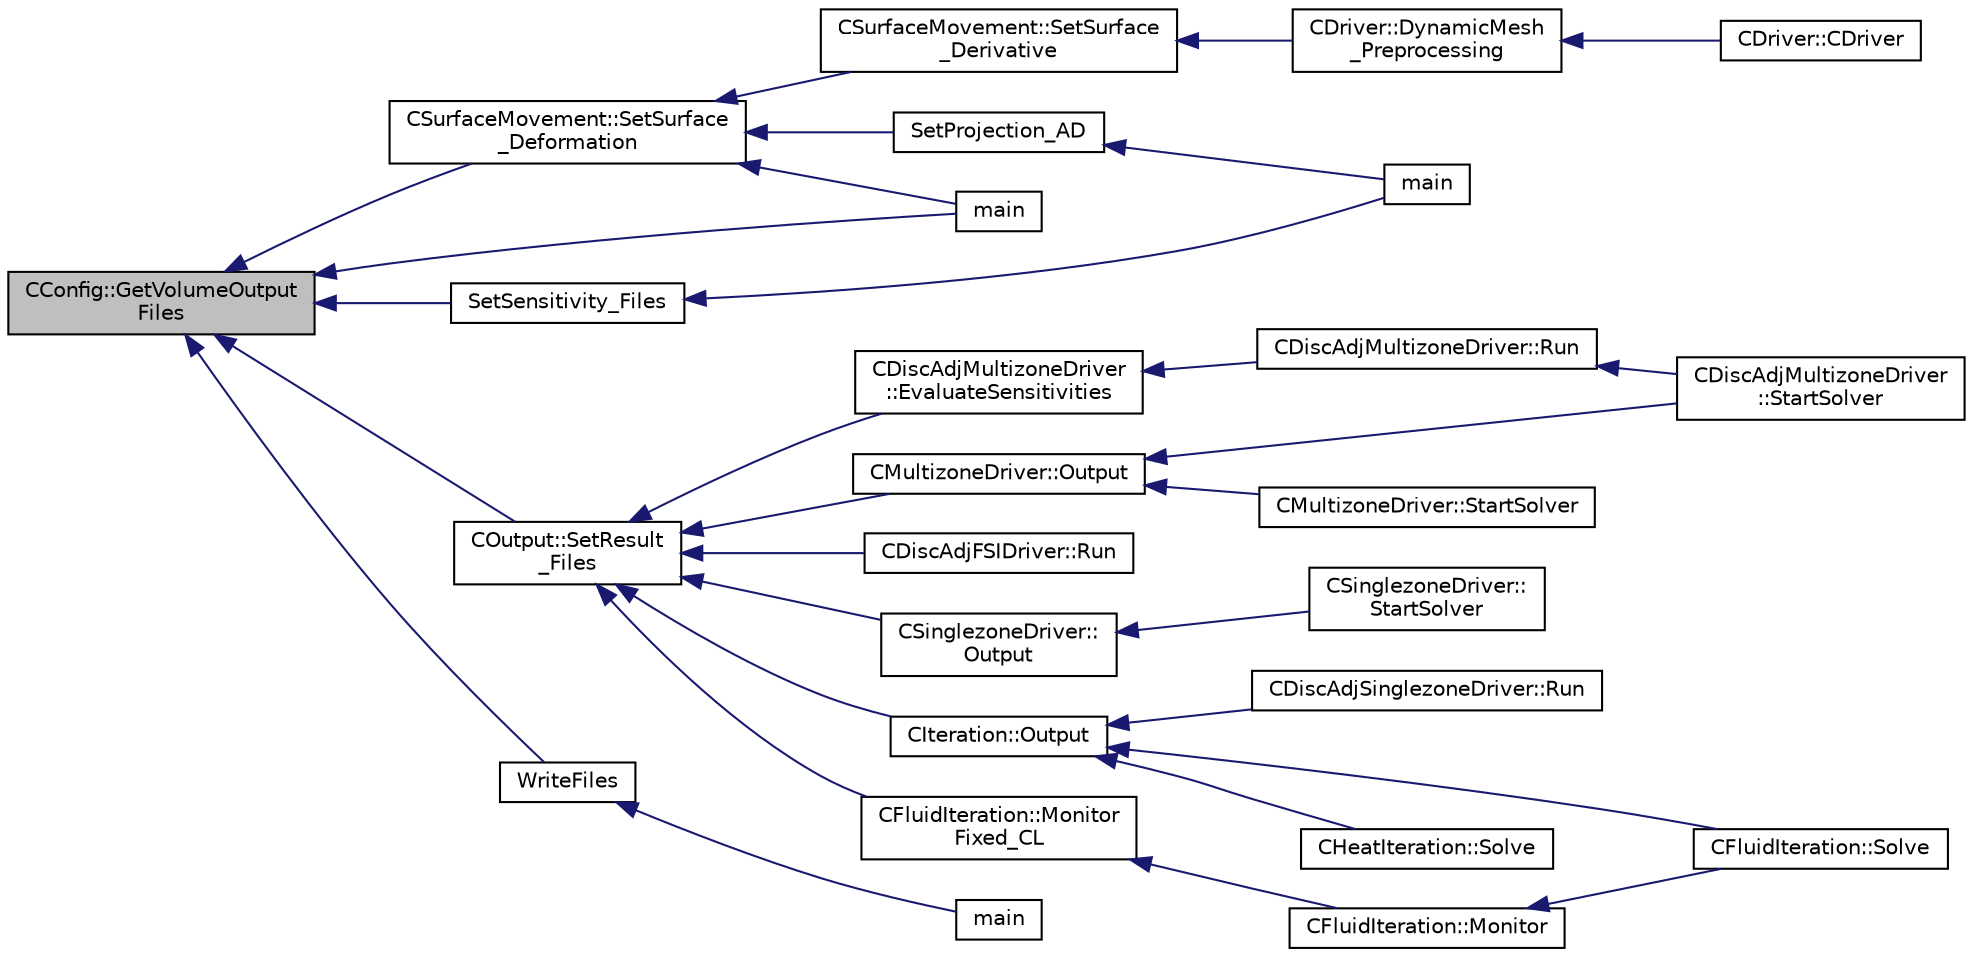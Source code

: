 digraph "CConfig::GetVolumeOutputFiles"
{
  edge [fontname="Helvetica",fontsize="10",labelfontname="Helvetica",labelfontsize="10"];
  node [fontname="Helvetica",fontsize="10",shape=record];
  rankdir="LR";
  Node13607 [label="CConfig::GetVolumeOutput\lFiles",height=0.2,width=0.4,color="black", fillcolor="grey75", style="filled", fontcolor="black"];
  Node13607 -> Node13608 [dir="back",color="midnightblue",fontsize="10",style="solid",fontname="Helvetica"];
  Node13608 [label="CSurfaceMovement::SetSurface\l_Deformation",height=0.2,width=0.4,color="black", fillcolor="white", style="filled",URL="$class_c_surface_movement.html#a23bec9fbe1bcd7f6117100de93381ac3",tooltip="Set the surface/boundary deformation. "];
  Node13608 -> Node13609 [dir="back",color="midnightblue",fontsize="10",style="solid",fontname="Helvetica"];
  Node13609 [label="CSurfaceMovement::SetSurface\l_Derivative",height=0.2,width=0.4,color="black", fillcolor="white", style="filled",URL="$class_c_surface_movement.html#af6aac73d04565bf6e9b81305b66e97e7",tooltip="Set derivatives of the surface/boundary deformation. "];
  Node13609 -> Node13610 [dir="back",color="midnightblue",fontsize="10",style="solid",fontname="Helvetica"];
  Node13610 [label="CDriver::DynamicMesh\l_Preprocessing",height=0.2,width=0.4,color="black", fillcolor="white", style="filled",URL="$class_c_driver.html#af585d91d9c08dbddcc2b3e67dd5f5af9",tooltip="GridMovement_Preprocessing. "];
  Node13610 -> Node13611 [dir="back",color="midnightblue",fontsize="10",style="solid",fontname="Helvetica"];
  Node13611 [label="CDriver::CDriver",height=0.2,width=0.4,color="black", fillcolor="white", style="filled",URL="$class_c_driver.html#a3fca4a013a6efa9bbb38fe78a86b5f3d",tooltip="Constructor of the class. "];
  Node13608 -> Node13612 [dir="back",color="midnightblue",fontsize="10",style="solid",fontname="Helvetica"];
  Node13612 [label="main",height=0.2,width=0.4,color="black", fillcolor="white", style="filled",URL="$_s_u2___d_e_f_8cpp.html#a0ddf1224851353fc92bfbff6f499fa97"];
  Node13608 -> Node13613 [dir="back",color="midnightblue",fontsize="10",style="solid",fontname="Helvetica"];
  Node13613 [label="SetProjection_AD",height=0.2,width=0.4,color="black", fillcolor="white", style="filled",URL="$_s_u2___d_o_t_8cpp.html#a3fceed882e8eb3d6796c8e8396af7d87",tooltip="Projection of the surface sensitivity using algorithmic differentiation (AD). "];
  Node13613 -> Node13614 [dir="back",color="midnightblue",fontsize="10",style="solid",fontname="Helvetica"];
  Node13614 [label="main",height=0.2,width=0.4,color="black", fillcolor="white", style="filled",URL="$_s_u2___d_o_t_8cpp.html#a0ddf1224851353fc92bfbff6f499fa97"];
  Node13607 -> Node13615 [dir="back",color="midnightblue",fontsize="10",style="solid",fontname="Helvetica"];
  Node13615 [label="COutput::SetResult\l_Files",height=0.2,width=0.4,color="black", fillcolor="white", style="filled",URL="$class_c_output.html#a8cae0e94e8769f55d5865df600acbc2f",tooltip="Loop through all requested output files and write the volume output data. "];
  Node13615 -> Node13616 [dir="back",color="midnightblue",fontsize="10",style="solid",fontname="Helvetica"];
  Node13616 [label="CDiscAdjMultizoneDriver\l::EvaluateSensitivities",height=0.2,width=0.4,color="black", fillcolor="white", style="filled",URL="$class_c_disc_adj_multizone_driver.html#ac2789097629674cfb7d4de64954024df",tooltip="Evaluate sensitivites for the current adjoint solution and output files. "];
  Node13616 -> Node13617 [dir="back",color="midnightblue",fontsize="10",style="solid",fontname="Helvetica"];
  Node13617 [label="CDiscAdjMultizoneDriver::Run",height=0.2,width=0.4,color="black", fillcolor="white", style="filled",URL="$class_c_disc_adj_multizone_driver.html#af996aecdb6d20aa4fc81c9b67295abf5",tooltip="[Overload] Run an discrete adjoint update of all solvers within multiple zones. "];
  Node13617 -> Node13618 [dir="back",color="midnightblue",fontsize="10",style="solid",fontname="Helvetica"];
  Node13618 [label="CDiscAdjMultizoneDriver\l::StartSolver",height=0.2,width=0.4,color="black", fillcolor="white", style="filled",URL="$class_c_disc_adj_multizone_driver.html#a75de0a1a482ceeed4301a384f1515092",tooltip="[Overload] Launch the computation for discrete adjoint multizone problems. "];
  Node13615 -> Node13619 [dir="back",color="midnightblue",fontsize="10",style="solid",fontname="Helvetica"];
  Node13619 [label="CDiscAdjFSIDriver::Run",height=0.2,width=0.4,color="black", fillcolor="white", style="filled",URL="$class_c_disc_adj_f_s_i_driver.html#a2e965d6e9c4dcfc296077cae225cab21",tooltip="Run a Discrete Adjoint iteration for the FSI problem. "];
  Node13615 -> Node13620 [dir="back",color="midnightblue",fontsize="10",style="solid",fontname="Helvetica"];
  Node13620 [label="CMultizoneDriver::Output",height=0.2,width=0.4,color="black", fillcolor="white", style="filled",URL="$class_c_multizone_driver.html#a994366ecc93e27a86948b93cd3c722e7",tooltip="Output the solution in solution file. "];
  Node13620 -> Node13618 [dir="back",color="midnightblue",fontsize="10",style="solid",fontname="Helvetica"];
  Node13620 -> Node13621 [dir="back",color="midnightblue",fontsize="10",style="solid",fontname="Helvetica"];
  Node13621 [label="CMultizoneDriver::StartSolver",height=0.2,width=0.4,color="black", fillcolor="white", style="filled",URL="$class_c_multizone_driver.html#a03cfc000c383ef0d86d34e1c6aef5ff3",tooltip="[Overload] Launch the computation for multizone problems. "];
  Node13615 -> Node13622 [dir="back",color="midnightblue",fontsize="10",style="solid",fontname="Helvetica"];
  Node13622 [label="CSinglezoneDriver::\lOutput",height=0.2,width=0.4,color="black", fillcolor="white", style="filled",URL="$class_c_singlezone_driver.html#afc32b69df4468ab19f5285782b91f0be",tooltip="Output the solution in solution file. "];
  Node13622 -> Node13623 [dir="back",color="midnightblue",fontsize="10",style="solid",fontname="Helvetica"];
  Node13623 [label="CSinglezoneDriver::\lStartSolver",height=0.2,width=0.4,color="black", fillcolor="white", style="filled",URL="$class_c_singlezone_driver.html#a6eb4215f7ee740a6d5edb798110ce44a",tooltip="[Overload] Launch the computation for single-zone problems. "];
  Node13615 -> Node13624 [dir="back",color="midnightblue",fontsize="10",style="solid",fontname="Helvetica"];
  Node13624 [label="CIteration::Output",height=0.2,width=0.4,color="black", fillcolor="white", style="filled",URL="$class_c_iteration.html#a81703988a52c42fd644506cd2009c8e1",tooltip="A virtual member. "];
  Node13624 -> Node13625 [dir="back",color="midnightblue",fontsize="10",style="solid",fontname="Helvetica"];
  Node13625 [label="CDiscAdjSinglezoneDriver::Run",height=0.2,width=0.4,color="black", fillcolor="white", style="filled",URL="$class_c_disc_adj_singlezone_driver.html#a624c84f750a031872526d62b93cff1f1",tooltip="Run a single iteration of the discrete adjoint solver with a single zone. "];
  Node13624 -> Node13626 [dir="back",color="midnightblue",fontsize="10",style="solid",fontname="Helvetica"];
  Node13626 [label="CFluidIteration::Solve",height=0.2,width=0.4,color="black", fillcolor="white", style="filled",URL="$class_c_fluid_iteration.html#ae22cd342c9c9d2ea5ac3f5103394ff80",tooltip="Iterate the fluid system for a number of Inner_Iter iterations. "];
  Node13624 -> Node13627 [dir="back",color="midnightblue",fontsize="10",style="solid",fontname="Helvetica"];
  Node13627 [label="CHeatIteration::Solve",height=0.2,width=0.4,color="black", fillcolor="white", style="filled",URL="$class_c_heat_iteration.html#ac9bc702cd04ec181d142db04b176e3b1",tooltip="Perform a single iteration of the wave system. "];
  Node13615 -> Node13628 [dir="back",color="midnightblue",fontsize="10",style="solid",fontname="Helvetica"];
  Node13628 [label="CFluidIteration::Monitor\lFixed_CL",height=0.2,width=0.4,color="black", fillcolor="white", style="filled",URL="$class_c_fluid_iteration.html#a21538ff2df862f29e659135452d901a1",tooltip="Fixed CL monitoring function. "];
  Node13628 -> Node13629 [dir="back",color="midnightblue",fontsize="10",style="solid",fontname="Helvetica"];
  Node13629 [label="CFluidIteration::Monitor",height=0.2,width=0.4,color="black", fillcolor="white", style="filled",URL="$class_c_fluid_iteration.html#a563192d869a4e82151c0bf6781b4890d",tooltip="Monitors the convergence and other metrics for the fluid system. "];
  Node13629 -> Node13626 [dir="back",color="midnightblue",fontsize="10",style="solid",fontname="Helvetica"];
  Node13607 -> Node13612 [dir="back",color="midnightblue",fontsize="10",style="solid",fontname="Helvetica"];
  Node13607 -> Node13630 [dir="back",color="midnightblue",fontsize="10",style="solid",fontname="Helvetica"];
  Node13630 [label="SetSensitivity_Files",height=0.2,width=0.4,color="black", fillcolor="white", style="filled",URL="$_s_u2___d_o_t_8cpp.html#a63d4fd49ad25f4916709545fb847948c",tooltip="Write the sensitivity (including mesh sensitivity) computed with the discrete adjoint method on the s..."];
  Node13630 -> Node13614 [dir="back",color="midnightblue",fontsize="10",style="solid",fontname="Helvetica"];
  Node13607 -> Node13631 [dir="back",color="midnightblue",fontsize="10",style="solid",fontname="Helvetica"];
  Node13631 [label="WriteFiles",height=0.2,width=0.4,color="black", fillcolor="white", style="filled",URL="$_s_u2___s_o_l_8cpp.html#a43305e0af849b318ce139ccf6a164626"];
  Node13631 -> Node13632 [dir="back",color="midnightblue",fontsize="10",style="solid",fontname="Helvetica"];
  Node13632 [label="main",height=0.2,width=0.4,color="black", fillcolor="white", style="filled",URL="$_s_u2___s_o_l_8cpp.html#a0ddf1224851353fc92bfbff6f499fa97"];
}
